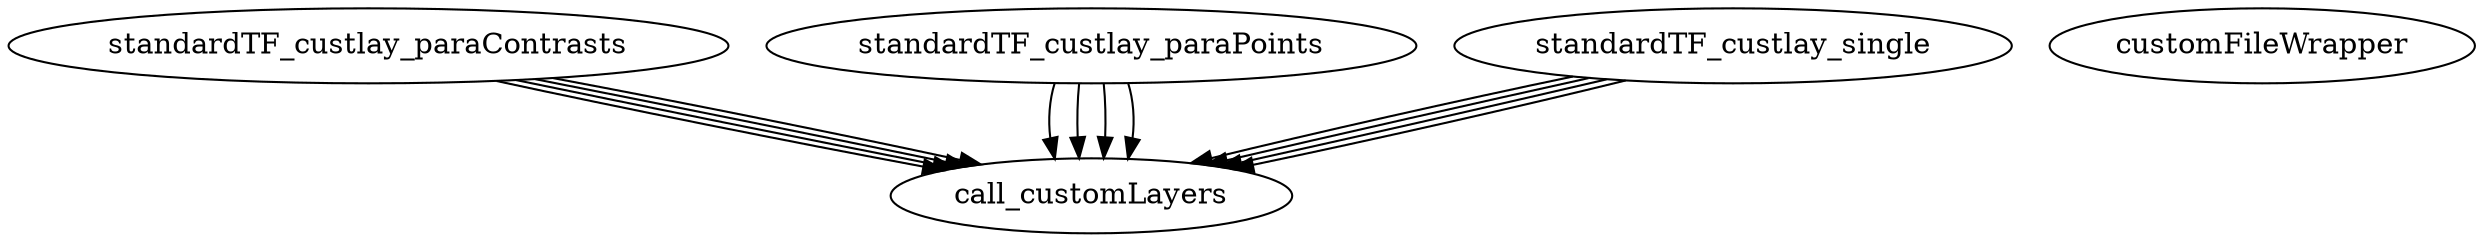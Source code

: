 /* Created by mdot for Matlab */
digraph m2html {
  standardTF_custlay_paraContrasts -> call_customLayers;
  standardTF_custlay_paraContrasts -> call_customLayers;
  standardTF_custlay_paraContrasts -> call_customLayers;
  standardTF_custlay_paraContrasts -> call_customLayers;
  standardTF_custlay_paraPoints -> call_customLayers;
  standardTF_custlay_paraPoints -> call_customLayers;
  standardTF_custlay_paraPoints -> call_customLayers;
  standardTF_custlay_paraPoints -> call_customLayers;
  standardTF_custlay_single -> call_customLayers;
  standardTF_custlay_single -> call_customLayers;
  standardTF_custlay_single -> call_customLayers;
  standardTF_custlay_single -> call_customLayers;

  call_customLayers [URL="call_customLayers.html"];
  call_customLayers [URL="call_customLayers.html"];
  customFileWrapper [URL="customFileWrapper.html"];
  customFileWrapper [URL="customFileWrapper.html"];
  standardTF_custlay_paraContrasts [URL="standardTF_custlay_paraContrasts.html"];
  standardTF_custlay_paraContrasts [URL="standardTF_custlay_paraContrasts.html"];
  standardTF_custlay_paraPoints [URL="standardTF_custlay_paraPoints.html"];
  standardTF_custlay_paraPoints [URL="standardTF_custlay_paraPoints.html"];
  standardTF_custlay_single [URL="standardTF_custlay_single.html"];
  standardTF_custlay_single [URL="standardTF_custlay_single.html"];
}